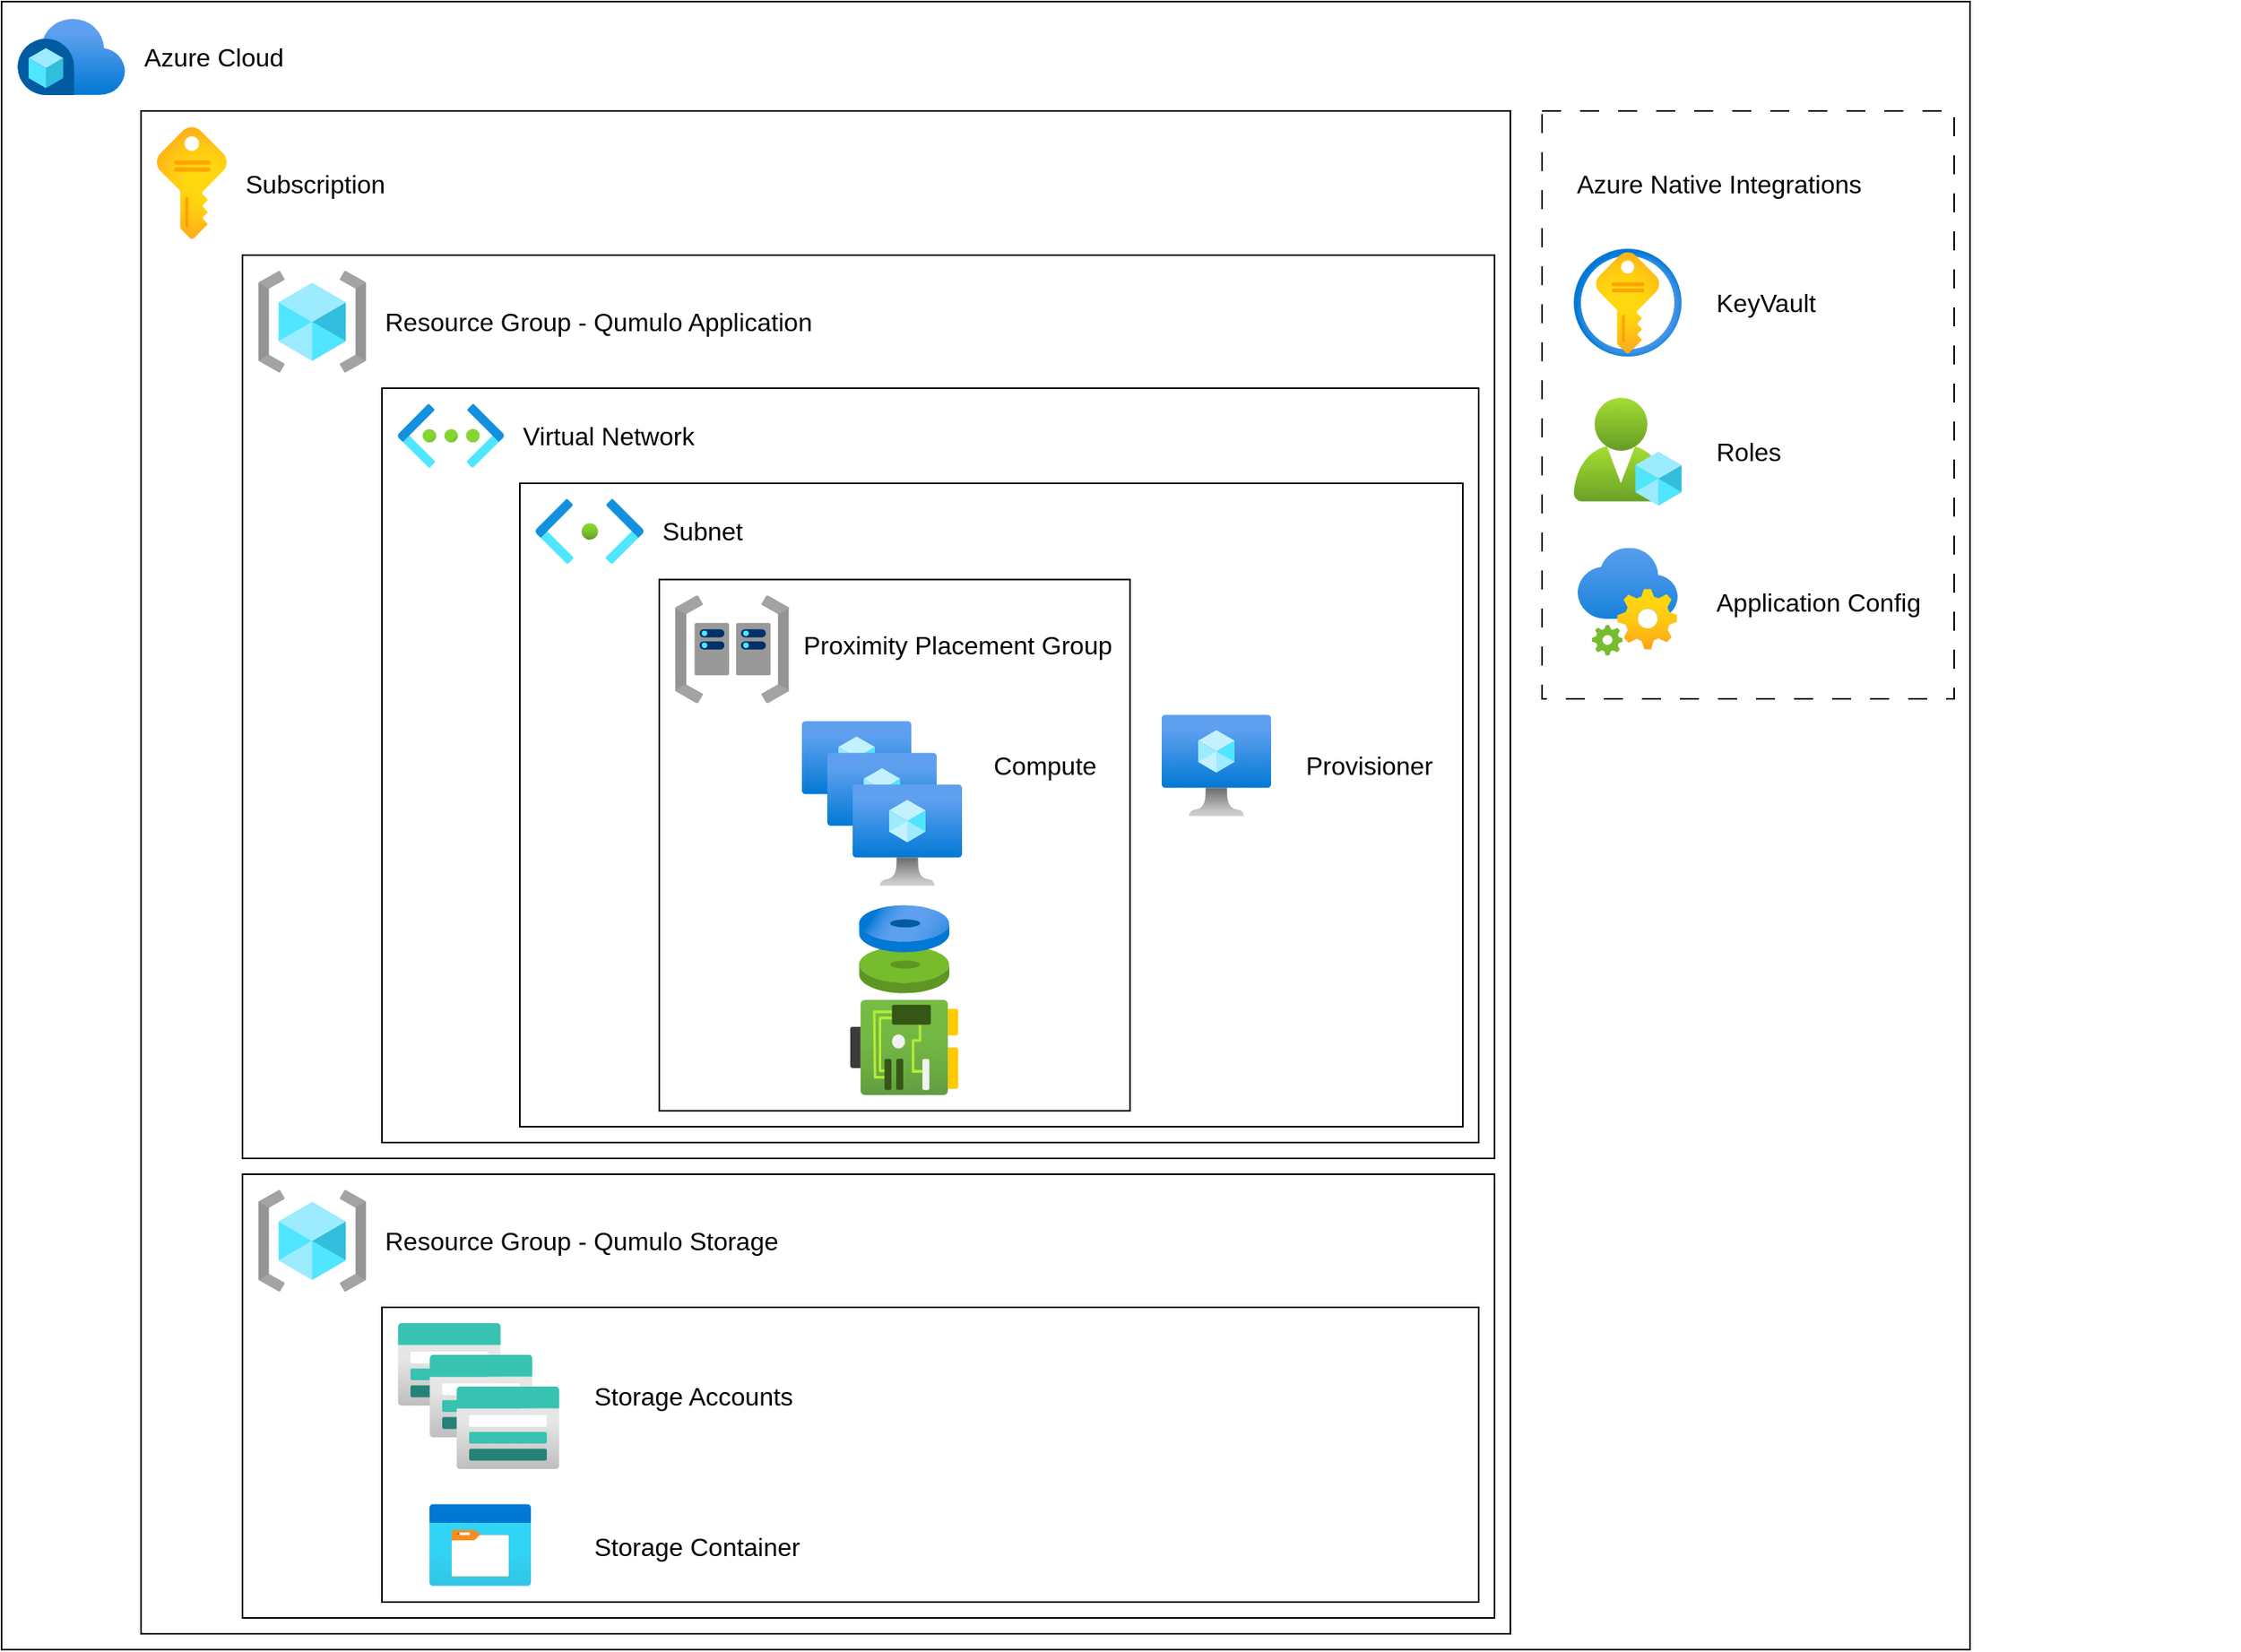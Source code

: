 <mxfile version="24.8.2">
  <diagram name="Page-1" id="hMl3u62EWyM00IO_eCW4">
    <mxGraphModel dx="1195" dy="1070" grid="1" gridSize="10" guides="1" tooltips="1" connect="1" arrows="1" fold="1" page="1" pageScale="1" pageWidth="850" pageHeight="1100" math="0" shadow="0">
      <root>
        <mxCell id="0" />
        <mxCell id="1" parent="0" />
        <mxCell id="-K44nI55pvHNzXoKAQrU-26" value="" style="rounded=0;whiteSpace=wrap;html=1;" vertex="1" parent="1">
          <mxGeometry x="28" y="140" width="1242" height="1040" as="geometry" />
        </mxCell>
        <mxCell id="-K44nI55pvHNzXoKAQrU-31" value="" style="rounded=0;whiteSpace=wrap;html=1;" vertex="1" parent="1">
          <mxGeometry x="116" y="209" width="864" height="961" as="geometry" />
        </mxCell>
        <mxCell id="-K44nI55pvHNzXoKAQrU-24" value="" style="rounded=0;whiteSpace=wrap;html=1;" vertex="1" parent="1">
          <mxGeometry x="180" y="880" width="790" height="280" as="geometry" />
        </mxCell>
        <mxCell id="-K44nI55pvHNzXoKAQrU-23" value="" style="rounded=0;whiteSpace=wrap;html=1;" vertex="1" parent="1">
          <mxGeometry x="268" y="964" width="692" height="186" as="geometry" />
        </mxCell>
        <mxCell id="-K44nI55pvHNzXoKAQrU-27" value="" style="rounded=0;whiteSpace=wrap;html=1;" vertex="1" parent="1">
          <mxGeometry x="180" y="300" width="790" height="570" as="geometry" />
        </mxCell>
        <mxCell id="-K44nI55pvHNzXoKAQrU-28" value="" style="rounded=0;whiteSpace=wrap;html=1;" vertex="1" parent="1">
          <mxGeometry x="268" y="384" width="692" height="476" as="geometry" />
        </mxCell>
        <mxCell id="-K44nI55pvHNzXoKAQrU-29" value="" style="rounded=0;whiteSpace=wrap;html=1;" vertex="1" parent="1">
          <mxGeometry x="355" y="444" width="595" height="406" as="geometry" />
        </mxCell>
        <mxCell id="-K44nI55pvHNzXoKAQrU-30" value="" style="rounded=0;whiteSpace=wrap;html=1;dashed=1;dashPattern=12 12;" vertex="1" parent="1">
          <mxGeometry x="1000" y="209" width="260" height="371" as="geometry" />
        </mxCell>
        <mxCell id="-K44nI55pvHNzXoKAQrU-1" value="" style="image;aspect=fixed;html=1;points=[];align=center;fontSize=12;image=img/lib/azure2/azure_ecosystem/Azure_Hybrid_Center.svg;" vertex="1" parent="1">
          <mxGeometry x="38" y="151" width="68" height="48" as="geometry" />
        </mxCell>
        <mxCell id="-K44nI55pvHNzXoKAQrU-2" value="" style="image;aspect=fixed;html=1;points=[];align=center;fontSize=12;image=img/lib/azure2/general/Subscriptions.svg;" vertex="1" parent="1">
          <mxGeometry x="126" y="219" width="44" height="71" as="geometry" />
        </mxCell>
        <mxCell id="-K44nI55pvHNzXoKAQrU-3" value="" style="image;aspect=fixed;html=1;points=[];align=center;fontSize=12;image=img/lib/azure2/general/Resource_Groups.svg;" vertex="1" parent="1">
          <mxGeometry x="190" y="310" width="68" height="64" as="geometry" />
        </mxCell>
        <mxCell id="-K44nI55pvHNzXoKAQrU-4" value="" style="image;aspect=fixed;html=1;points=[];align=center;fontSize=12;image=img/lib/azure2/general/Resource_Groups.svg;" vertex="1" parent="1">
          <mxGeometry x="190" y="890" width="68" height="64" as="geometry" />
        </mxCell>
        <mxCell id="-K44nI55pvHNzXoKAQrU-5" value="" style="image;aspect=fixed;html=1;points=[];align=center;fontSize=12;image=img/lib/azure2/networking/Virtual_Networks.svg;" vertex="1" parent="1">
          <mxGeometry x="278" y="394" width="67" height="40" as="geometry" />
        </mxCell>
        <mxCell id="-K44nI55pvHNzXoKAQrU-6" value="" style="image;aspect=fixed;html=1;points=[];align=center;fontSize=12;image=img/lib/azure2/networking/Subnet.svg;" vertex="1" parent="1">
          <mxGeometry x="365" y="454" width="68" height="40.72" as="geometry" />
        </mxCell>
        <mxCell id="-K44nI55pvHNzXoKAQrU-12" value="" style="image;aspect=fixed;html=1;points=[];align=center;fontSize=12;image=img/lib/azure2/compute/Virtual_Machine.svg;" vertex="1" parent="1">
          <mxGeometry x="760" y="590" width="69" height="64" as="geometry" />
        </mxCell>
        <mxCell id="-K44nI55pvHNzXoKAQrU-13" value="" style="image;aspect=fixed;html=1;points=[];align=center;fontSize=12;image=img/lib/azure2/security/Key_Vaults.svg;" vertex="1" parent="1">
          <mxGeometry x="1020" y="296" width="68" height="68" as="geometry" />
        </mxCell>
        <mxCell id="-K44nI55pvHNzXoKAQrU-14" value="" style="image;aspect=fixed;html=1;points=[];align=center;fontSize=12;image=img/lib/azure2/intune/Azure_AD_Roles_and_Administrators.svg;" vertex="1" parent="1">
          <mxGeometry x="1020" y="390" width="68" height="68" as="geometry" />
        </mxCell>
        <mxCell id="-K44nI55pvHNzXoKAQrU-15" value="" style="image;aspect=fixed;html=1;points=[];align=center;fontSize=12;image=img/lib/azure2/integration/App_Configuration.svg;" vertex="1" parent="1">
          <mxGeometry x="1022" y="484.72" width="64" height="68" as="geometry" />
        </mxCell>
        <mxCell id="-K44nI55pvHNzXoKAQrU-16" value="" style="image;aspect=fixed;html=1;points=[];align=center;fontSize=12;image=img/lib/azure2/storage/Storage_Accounts.svg;" vertex="1" parent="1">
          <mxGeometry x="278" y="974" width="65" height="52" as="geometry" />
        </mxCell>
        <mxCell id="-K44nI55pvHNzXoKAQrU-17" value="" style="image;aspect=fixed;html=1;points=[];align=center;fontSize=12;image=img/lib/azure2/storage/Storage_Accounts.svg;" vertex="1" parent="1">
          <mxGeometry x="298" y="994" width="65" height="52" as="geometry" />
        </mxCell>
        <mxCell id="-K44nI55pvHNzXoKAQrU-18" value="" style="image;aspect=fixed;html=1;points=[];align=center;fontSize=12;image=img/lib/azure2/storage/Storage_Accounts.svg;" vertex="1" parent="1">
          <mxGeometry x="315" y="1014" width="65" height="52" as="geometry" />
        </mxCell>
        <mxCell id="-K44nI55pvHNzXoKAQrU-20" value="" style="image;aspect=fixed;html=1;points=[];align=center;fontSize=12;image=img/lib/azure2/general/Storage_Container.svg;" vertex="1" parent="1">
          <mxGeometry x="298" y="1088" width="64" height="52" as="geometry" />
        </mxCell>
        <mxCell id="-K44nI55pvHNzXoKAQrU-22" value="Azure Cloud" style="text;html=1;align=left;verticalAlign=middle;whiteSpace=wrap;rounded=0;fontSize=16;" vertex="1" parent="1">
          <mxGeometry x="116" y="160" width="112" height="30" as="geometry" />
        </mxCell>
        <mxCell id="-K44nI55pvHNzXoKAQrU-25" value="" style="rounded=0;whiteSpace=wrap;html=1;" vertex="1" parent="1">
          <mxGeometry x="443" y="504.72" width="297" height="335.28" as="geometry" />
        </mxCell>
        <mxCell id="-K44nI55pvHNzXoKAQrU-33" value="" style="image;aspect=fixed;html=1;points=[];align=center;fontSize=12;image=img/lib/azure2/networking/Proximity_Placement_Groups.svg;" vertex="1" parent="1">
          <mxGeometry x="453" y="514.72" width="72" height="68" as="geometry" />
        </mxCell>
        <mxCell id="-K44nI55pvHNzXoKAQrU-11" value="" style="image;aspect=fixed;html=1;points=[];align=center;fontSize=12;image=img/lib/azure2/networking/Network_Interfaces.svg;" vertex="1" parent="1">
          <mxGeometry x="563.5" y="770" width="68" height="60" as="geometry" />
        </mxCell>
        <mxCell id="-K44nI55pvHNzXoKAQrU-35" value="Subscription" style="text;html=1;align=left;verticalAlign=middle;whiteSpace=wrap;rounded=0;fontSize=16;" vertex="1" parent="1">
          <mxGeometry x="180" y="239.5" width="112" height="30" as="geometry" />
        </mxCell>
        <mxCell id="-K44nI55pvHNzXoKAQrU-37" value="Virtual Network" style="text;html=1;align=left;verticalAlign=middle;whiteSpace=wrap;rounded=0;fontSize=16;" vertex="1" parent="1">
          <mxGeometry x="355" y="399" width="112" height="30" as="geometry" />
        </mxCell>
        <mxCell id="-K44nI55pvHNzXoKAQrU-38" value="Subnet" style="text;html=1;align=left;verticalAlign=middle;whiteSpace=wrap;rounded=0;fontSize=16;" vertex="1" parent="1">
          <mxGeometry x="443" y="459.36" width="112" height="30" as="geometry" />
        </mxCell>
        <mxCell id="-K44nI55pvHNzXoKAQrU-39" value="Resource Group - Qumulo Application" style="text;html=1;align=left;verticalAlign=middle;whiteSpace=wrap;rounded=0;fontSize=16;" vertex="1" parent="1">
          <mxGeometry x="268" y="327" width="332" height="30" as="geometry" />
        </mxCell>
        <mxCell id="-K44nI55pvHNzXoKAQrU-40" value="Resource Group - Qumulo Storage" style="text;html=1;align=left;verticalAlign=middle;whiteSpace=wrap;rounded=0;fontSize=16;" vertex="1" parent="1">
          <mxGeometry x="268" y="907" width="332" height="30" as="geometry" />
        </mxCell>
        <mxCell id="-K44nI55pvHNzXoKAQrU-41" value="Storage Accounts" style="text;html=1;align=left;verticalAlign=middle;whiteSpace=wrap;rounded=0;fontSize=16;" vertex="1" parent="1">
          <mxGeometry x="400" y="1005" width="332" height="30" as="geometry" />
        </mxCell>
        <mxCell id="-K44nI55pvHNzXoKAQrU-42" value="Storage Container" style="text;html=1;align=left;verticalAlign=middle;whiteSpace=wrap;rounded=0;fontSize=16;" vertex="1" parent="1">
          <mxGeometry x="400" y="1100" width="332" height="30" as="geometry" />
        </mxCell>
        <mxCell id="-K44nI55pvHNzXoKAQrU-43" value="Proximity Placement Group" style="text;html=1;align=left;verticalAlign=middle;whiteSpace=wrap;rounded=0;fontSize=16;" vertex="1" parent="1">
          <mxGeometry x="532" y="531" width="198" height="30" as="geometry" />
        </mxCell>
        <mxCell id="-K44nI55pvHNzXoKAQrU-44" value="Compute" style="text;html=1;align=left;verticalAlign=middle;whiteSpace=wrap;rounded=0;fontSize=16;" vertex="1" parent="1">
          <mxGeometry x="652" y="607" width="198" height="30" as="geometry" />
        </mxCell>
        <mxCell id="-K44nI55pvHNzXoKAQrU-7" value="" style="image;aspect=fixed;html=1;points=[];align=center;fontSize=12;image=img/lib/azure2/compute/Virtual_Machine.svg;" vertex="1" parent="1">
          <mxGeometry x="533" y="594" width="69" height="64" as="geometry" />
        </mxCell>
        <mxCell id="-K44nI55pvHNzXoKAQrU-8" value="" style="image;aspect=fixed;html=1;points=[];align=center;fontSize=12;image=img/lib/azure2/compute/Virtual_Machine.svg;" vertex="1" parent="1">
          <mxGeometry x="549" y="614" width="69" height="64" as="geometry" />
        </mxCell>
        <mxCell id="-K44nI55pvHNzXoKAQrU-9" value="" style="image;aspect=fixed;html=1;points=[];align=center;fontSize=12;image=img/lib/azure2/compute/Virtual_Machine.svg;" vertex="1" parent="1">
          <mxGeometry x="565" y="634" width="69" height="64" as="geometry" />
        </mxCell>
        <mxCell id="-K44nI55pvHNzXoKAQrU-10" value="" style="image;aspect=fixed;html=1;points=[];align=center;fontSize=12;image=img/lib/azure2/compute/Disks.svg;" vertex="1" parent="1">
          <mxGeometry x="569" y="710" width="57.0" height="56.0" as="geometry" />
        </mxCell>
        <mxCell id="-K44nI55pvHNzXoKAQrU-45" value="Azure Native Integrations" style="text;html=1;align=left;verticalAlign=middle;whiteSpace=wrap;rounded=0;fontSize=16;" vertex="1" parent="1">
          <mxGeometry x="1020" y="240" width="332" height="30" as="geometry" />
        </mxCell>
        <mxCell id="-K44nI55pvHNzXoKAQrU-46" value="KeyVault" style="text;html=1;align=left;verticalAlign=middle;whiteSpace=wrap;rounded=0;fontSize=16;" vertex="1" parent="1">
          <mxGeometry x="1108" y="315" width="332" height="30" as="geometry" />
        </mxCell>
        <mxCell id="-K44nI55pvHNzXoKAQrU-47" value="Roles" style="text;html=1;align=left;verticalAlign=middle;whiteSpace=wrap;rounded=0;fontSize=16;" vertex="1" parent="1">
          <mxGeometry x="1108" y="409" width="332" height="30" as="geometry" />
        </mxCell>
        <mxCell id="-K44nI55pvHNzXoKAQrU-48" value="Application Config" style="text;html=1;align=left;verticalAlign=middle;whiteSpace=wrap;rounded=0;fontSize=16;" vertex="1" parent="1">
          <mxGeometry x="1108" y="503.72" width="332" height="30" as="geometry" />
        </mxCell>
        <mxCell id="-K44nI55pvHNzXoKAQrU-49" value="Provisioner" style="text;html=1;align=left;verticalAlign=middle;whiteSpace=wrap;rounded=0;fontSize=16;" vertex="1" parent="1">
          <mxGeometry x="849" y="607" width="91" height="30" as="geometry" />
        </mxCell>
      </root>
    </mxGraphModel>
  </diagram>
</mxfile>
